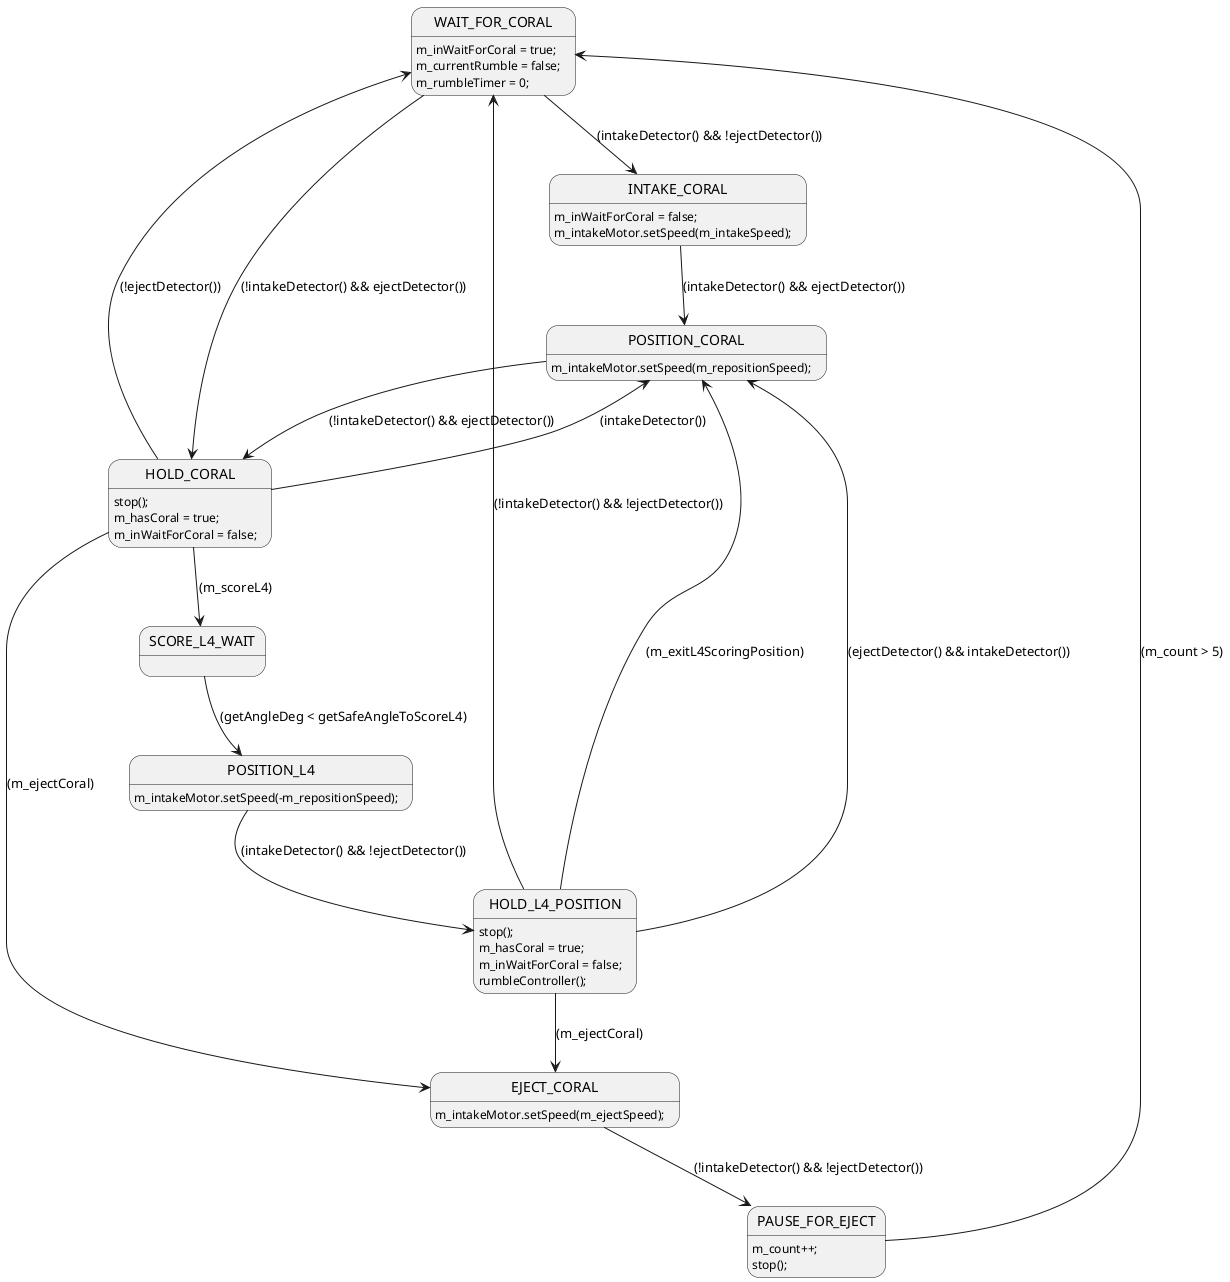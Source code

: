 @startuml EndEffectorIntakeEject

state WAIT_FOR_CORAL : m_inWaitForCoral = true;
state WAIT_FOR_CORAL : m_currentRumble = false;
state WAIT_FOR_CORAL : m_rumbleTimer = 0;

state INTAKE_CORAL : m_inWaitForCoral = false;
state INTAKE_CORAL : m_intakeMotor.setSpeed(m_intakeSpeed);

state POSITION_CORAL : m_intakeMotor.setSpeed(m_repositionSpeed);

state HOLD_CORAL : stop();
state HOLD_CORAL : m_hasCoral = true;
state HOLD_CORAL : m_inWaitForCoral = false;

state EJECT_CORAL : m_intakeMotor.setSpeed(m_ejectSpeed);

state PAUSE_FOR_EJECT : m_count++;
state PAUSE_FOR_EJECT : stop();

state SCORE_L4_WAIT

state POSITION_L4 : m_intakeMotor.setSpeed(-m_repositionSpeed);

state HOLD_L4_POSITION : stop();
state HOLD_L4_POSITION : m_hasCoral = true;
state HOLD_L4_POSITION : m_inWaitForCoral = false;
state HOLD_L4_POSITION : rumbleController();

WAIT_FOR_CORAL --> INTAKE_CORAL : (intakeDetector() && !ejectDetector())
WAIT_FOR_CORAL --> HOLD_CORAL : (!intakeDetector() && ejectDetector())

INTAKE_CORAL --> POSITION_CORAL : (intakeDetector() && ejectDetector())

POSITION_CORAL --> HOLD_CORAL : (!intakeDetector() && ejectDetector())

HOLD_CORAL --> SCORE_L4_WAIT : (m_scoreL4)
HOLD_CORAL --> WAIT_FOR_CORAL : (!ejectDetector())
HOLD_CORAL --> EJECT_CORAL : (m_ejectCoral)
HOLD_CORAL --> POSITION_CORAL : (intakeDetector())

EJECT_CORAL --> PAUSE_FOR_EJECT : (!intakeDetector() && !ejectDetector())

PAUSE_FOR_EJECT --> WAIT_FOR_CORAL : (m_count > 5)

SCORE_L4_WAIT --> POSITION_L4 : (getAngleDeg < getSafeAngleToScoreL4)

POSITION_L4 --> HOLD_L4_POSITION : (intakeDetector() && !ejectDetector())

HOLD_L4_POSITION --> POSITION_CORAL : (m_exitL4ScoringPosition)
HOLD_L4_POSITION --> EJECT_CORAL : (m_ejectCoral)
HOLD_L4_POSITION --> POSITION_CORAL : (ejectDetector() && intakeDetector())
HOLD_L4_POSITION --> WAIT_FOR_CORAL : (!intakeDetector() && !ejectDetector())


@enduml
